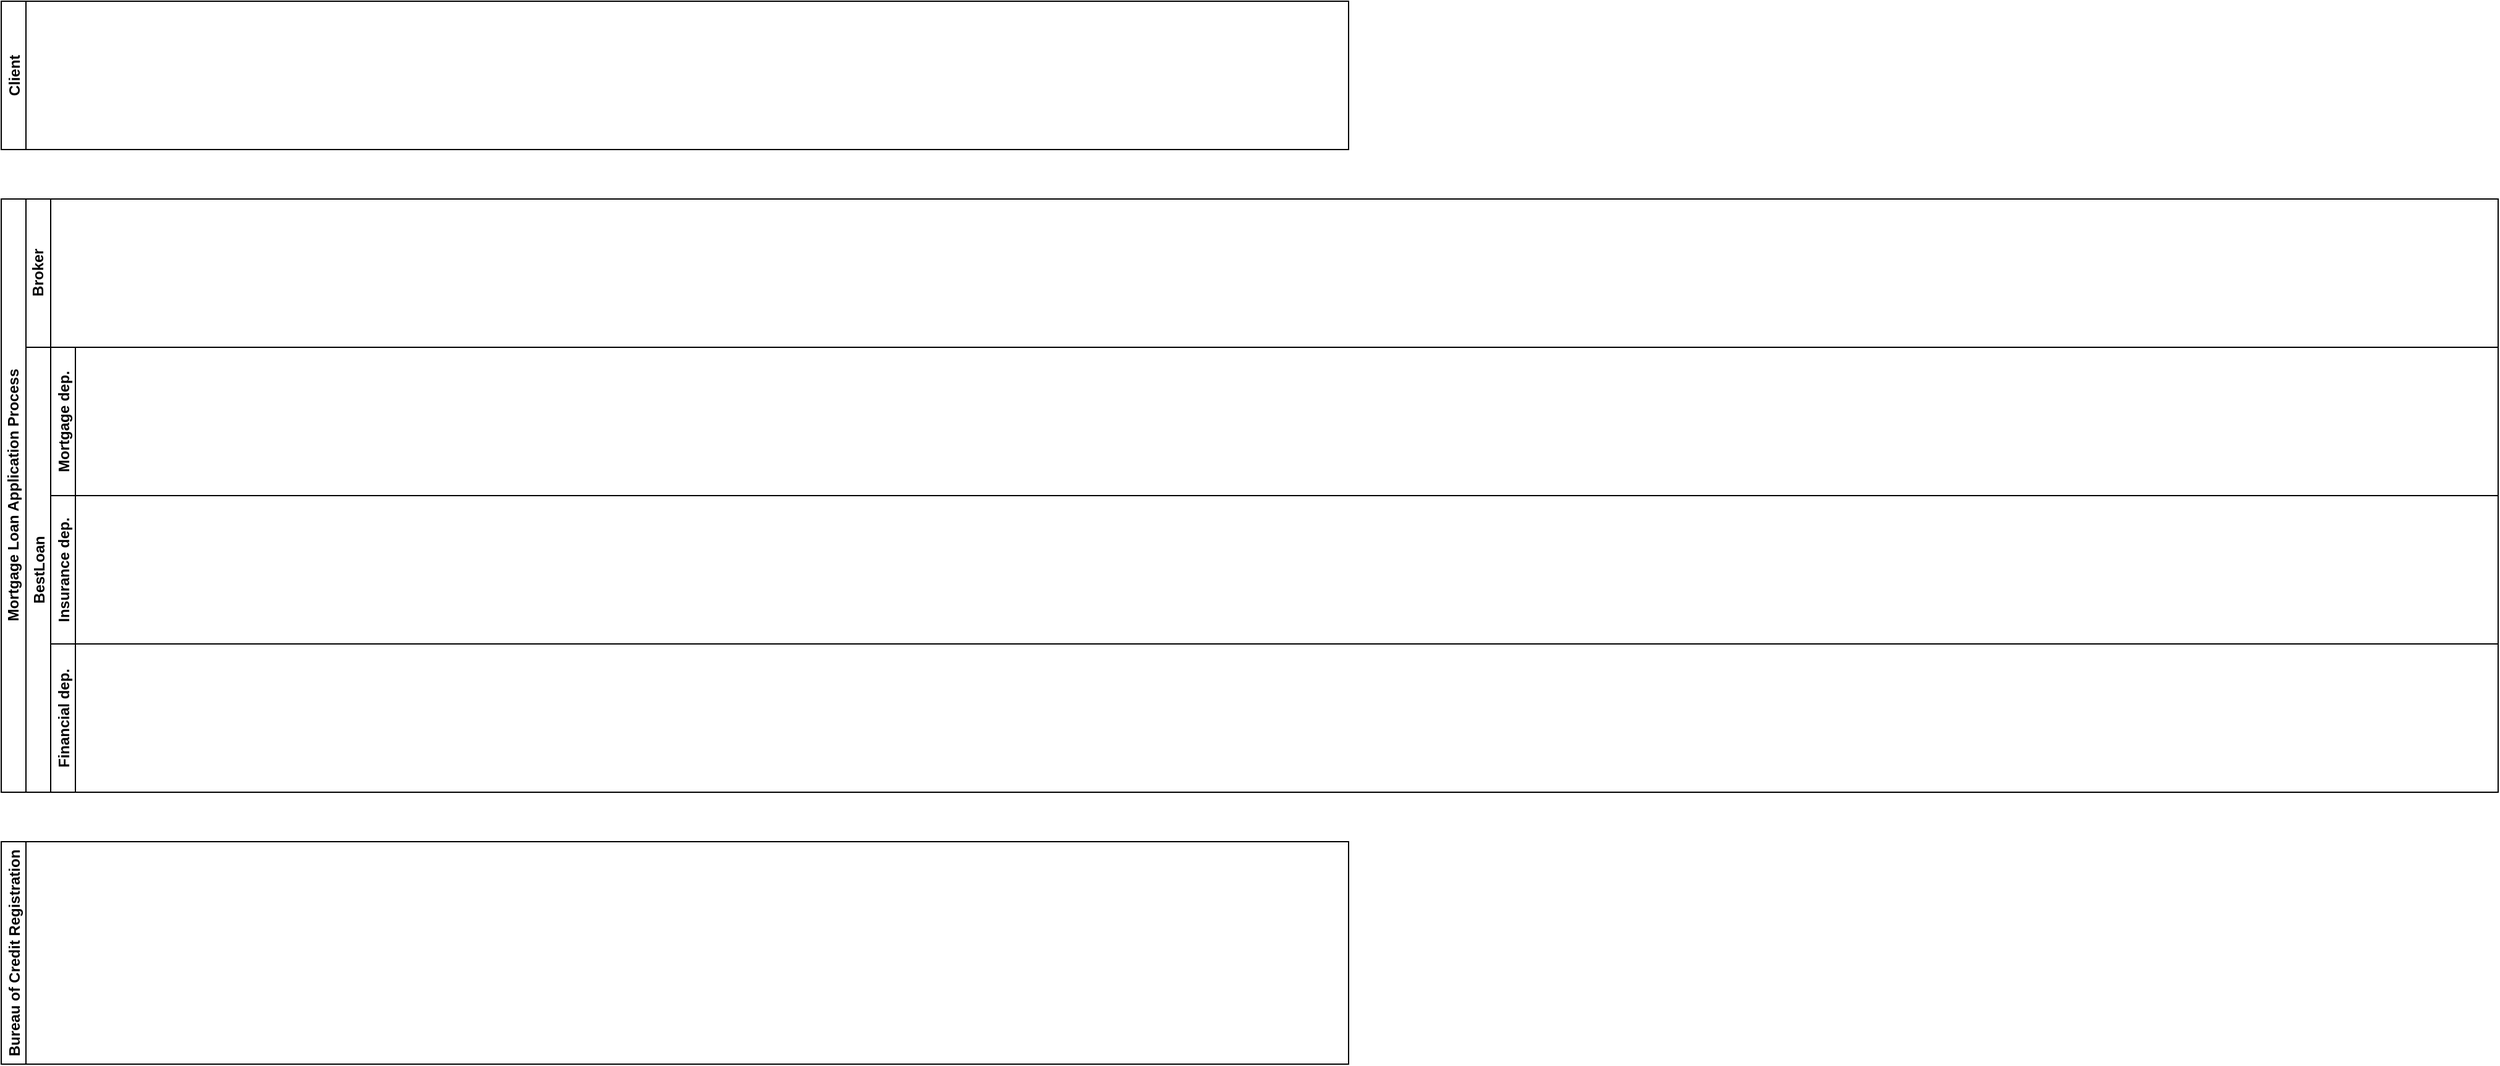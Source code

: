 <mxfile version="13.7.3" type="github">
  <diagram name="Page-1" id="2a216829-ef6e-dabb-86c1-c78162f3ba2b">
    <mxGraphModel dx="1298" dy="779" grid="1" gridSize="10" guides="1" tooltips="1" connect="1" arrows="1" fold="1" page="1" pageScale="1" pageWidth="1169" pageHeight="827" background="#ffffff" math="0" shadow="0">
      <root>
        <mxCell id="0" />
        <mxCell id="1" parent="0" />
        <mxCell id="wCzeHHn4DnTlApi-bYVN-5" value="Bureau of Credit Registration" style="swimlane;startSize=20;horizontal=0;" vertex="1" parent="1">
          <mxGeometry x="220" y="740" width="1090" height="180" as="geometry" />
        </mxCell>
        <mxCell id="wCzeHHn4DnTlApi-bYVN-6" value="Client" style="swimlane;startSize=20;horizontal=0;" vertex="1" parent="1">
          <mxGeometry x="220" y="60" width="1090" height="120" as="geometry" />
        </mxCell>
        <mxCell id="wCzeHHn4DnTlApi-bYVN-1" value="Mortgage Loan Application Process" style="swimlane;html=1;childLayout=stackLayout;resizeParent=1;resizeParentMax=0;horizontal=0;startSize=20;horizontalStack=0;" vertex="1" parent="1">
          <mxGeometry x="220" y="220" width="2020" height="480" as="geometry" />
        </mxCell>
        <mxCell id="wCzeHHn4DnTlApi-bYVN-3" value="Broker" style="swimlane;html=1;startSize=20;horizontal=0;" vertex="1" parent="wCzeHHn4DnTlApi-bYVN-1">
          <mxGeometry x="20" width="2000" height="120" as="geometry" />
        </mxCell>
        <mxCell id="wCzeHHn4DnTlApi-bYVN-9" value="BestLoan" style="swimlane;startSize=20;horizontal=0;" vertex="1" parent="wCzeHHn4DnTlApi-bYVN-1">
          <mxGeometry x="20" y="120" width="2000" height="360" as="geometry" />
        </mxCell>
        <mxCell id="wCzeHHn4DnTlApi-bYVN-10" value="Mortgage dep." style="swimlane;startSize=20;horizontal=0;" vertex="1" parent="wCzeHHn4DnTlApi-bYVN-9">
          <mxGeometry x="20" width="1980" height="120" as="geometry" />
        </mxCell>
        <mxCell id="wCzeHHn4DnTlApi-bYVN-11" value="Insurance dep." style="swimlane;startSize=20;horizontal=0;" vertex="1" parent="wCzeHHn4DnTlApi-bYVN-10">
          <mxGeometry y="120" width="1980" height="120" as="geometry" />
        </mxCell>
        <mxCell id="wCzeHHn4DnTlApi-bYVN-12" value="Financial dep." style="swimlane;startSize=20;horizontal=0;" vertex="1" parent="wCzeHHn4DnTlApi-bYVN-11">
          <mxGeometry y="120" width="1980" height="120" as="geometry" />
        </mxCell>
      </root>
    </mxGraphModel>
  </diagram>
</mxfile>
